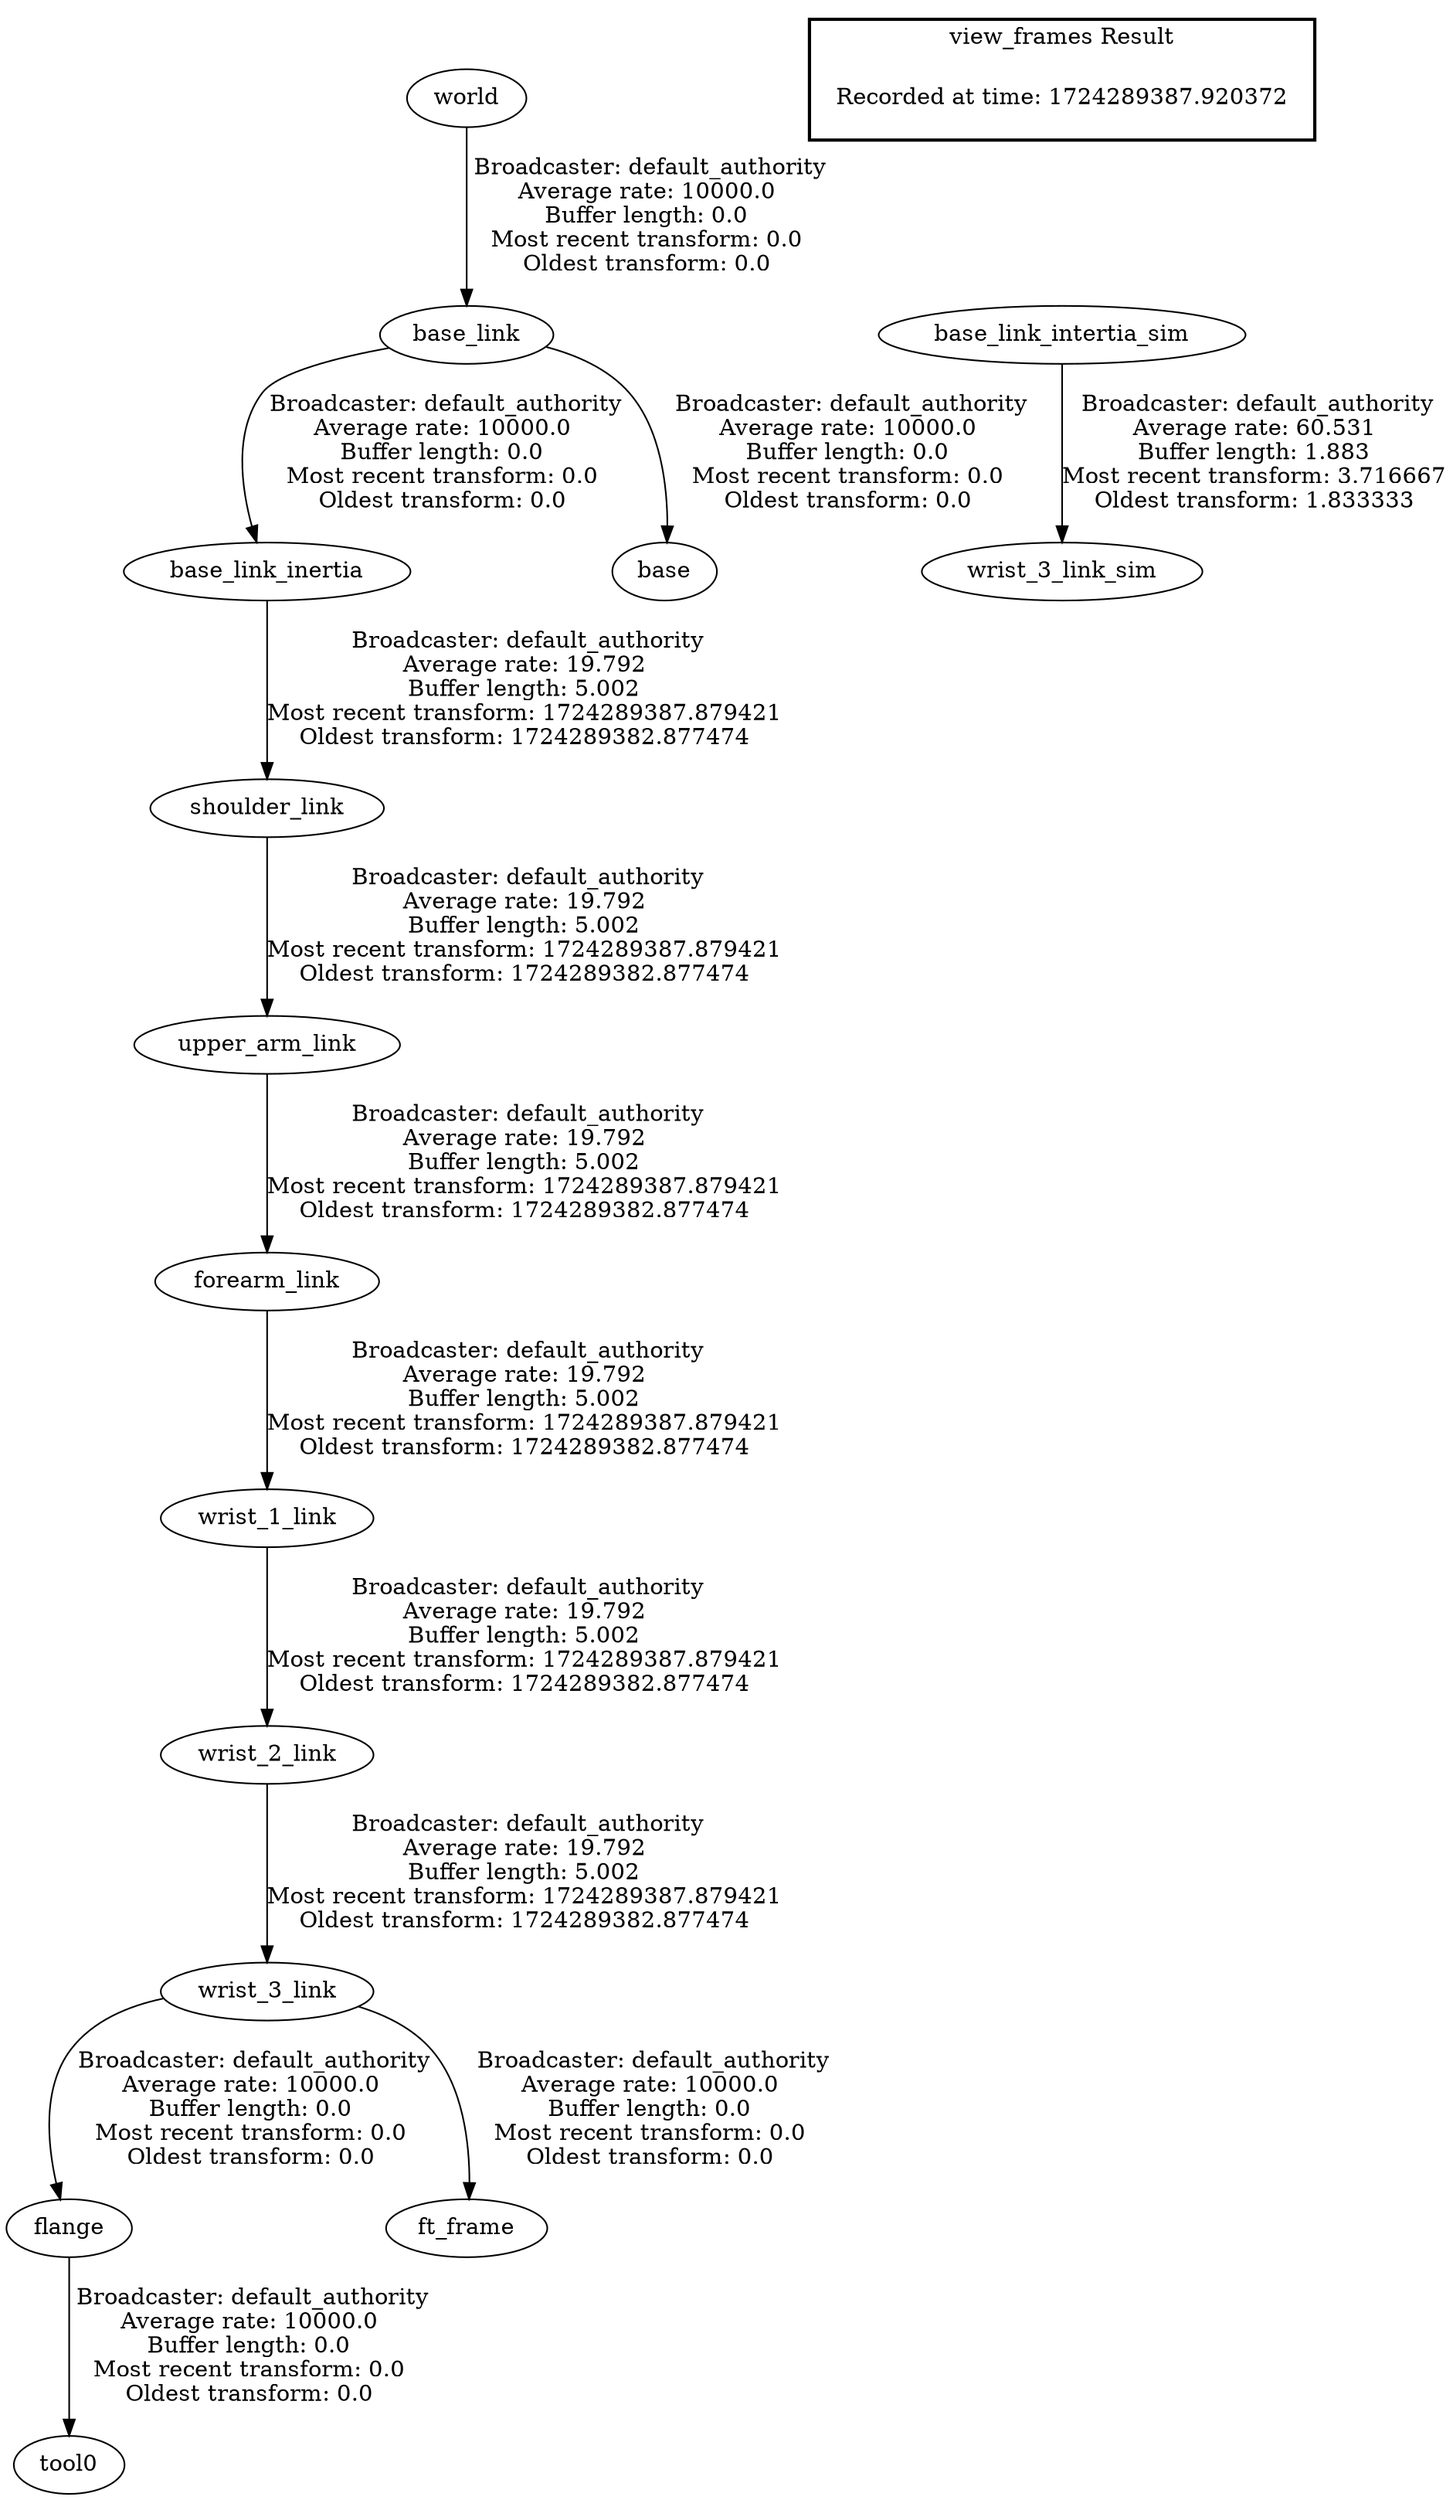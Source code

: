 digraph G {
"upper_arm_link" -> "forearm_link"[label=" Broadcaster: default_authority\nAverage rate: 19.792\nBuffer length: 5.002\nMost recent transform: 1724289387.879421\nOldest transform: 1724289382.877474\n"];
"shoulder_link" -> "upper_arm_link"[label=" Broadcaster: default_authority\nAverage rate: 19.792\nBuffer length: 5.002\nMost recent transform: 1724289387.879421\nOldest transform: 1724289382.877474\n"];
"base_link_inertia" -> "shoulder_link"[label=" Broadcaster: default_authority\nAverage rate: 19.792\nBuffer length: 5.002\nMost recent transform: 1724289387.879421\nOldest transform: 1724289382.877474\n"];
"base_link" -> "base_link_inertia"[label=" Broadcaster: default_authority\nAverage rate: 10000.0\nBuffer length: 0.0\nMost recent transform: 0.0\nOldest transform: 0.0\n"];
"forearm_link" -> "wrist_1_link"[label=" Broadcaster: default_authority\nAverage rate: 19.792\nBuffer length: 5.002\nMost recent transform: 1724289387.879421\nOldest transform: 1724289382.877474\n"];
"wrist_1_link" -> "wrist_2_link"[label=" Broadcaster: default_authority\nAverage rate: 19.792\nBuffer length: 5.002\nMost recent transform: 1724289387.879421\nOldest transform: 1724289382.877474\n"];
"wrist_2_link" -> "wrist_3_link"[label=" Broadcaster: default_authority\nAverage rate: 19.792\nBuffer length: 5.002\nMost recent transform: 1724289387.879421\nOldest transform: 1724289382.877474\n"];
"world" -> "base_link"[label=" Broadcaster: default_authority\nAverage rate: 10000.0\nBuffer length: 0.0\nMost recent transform: 0.0\nOldest transform: 0.0\n"];
"base_link" -> "base"[label=" Broadcaster: default_authority\nAverage rate: 10000.0\nBuffer length: 0.0\nMost recent transform: 0.0\nOldest transform: 0.0\n"];
"flange" -> "tool0"[label=" Broadcaster: default_authority\nAverage rate: 10000.0\nBuffer length: 0.0\nMost recent transform: 0.0\nOldest transform: 0.0\n"];
"wrist_3_link" -> "flange"[label=" Broadcaster: default_authority\nAverage rate: 10000.0\nBuffer length: 0.0\nMost recent transform: 0.0\nOldest transform: 0.0\n"];
"wrist_3_link" -> "ft_frame"[label=" Broadcaster: default_authority\nAverage rate: 10000.0\nBuffer length: 0.0\nMost recent transform: 0.0\nOldest transform: 0.0\n"];
"base_link_intertia_sim" -> "wrist_3_link_sim"[label=" Broadcaster: default_authority\nAverage rate: 60.531\nBuffer length: 1.883\nMost recent transform: 3.716667\nOldest transform: 1.833333\n"];
edge [style=invis];
 subgraph cluster_legend { style=bold; color=black; label ="view_frames Result";
"Recorded at time: 1724289387.920372"[ shape=plaintext ] ;
}->"base_link_intertia_sim";
}